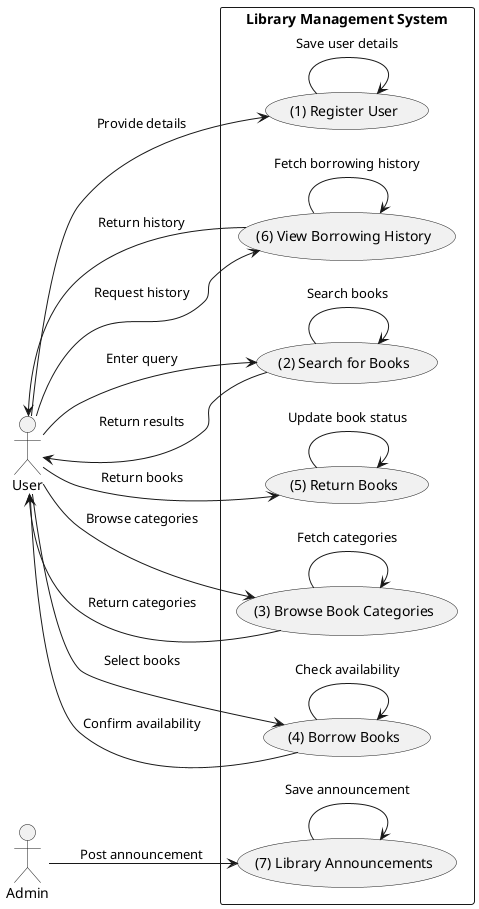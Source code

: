 @startuml
left to right direction

actor User
actor Admin

rectangle "Library Management System" {
    usecase "(1) Register User" as UC1
    usecase "(2) Search for Books" as UC2
    usecase "(3) Browse Book Categories" as UC3
    usecase "(4) Borrow Books" as UC4
    usecase "(5) Return Books" as UC5
    usecase "(6) View Borrowing History" as UC6
    usecase "(7) Library Announcements" as UC7
}

User --> UC1 : "Provide details"
UC1 --> UC1 : "Save user details"

User --> UC2 : "Enter query"
UC2 --> UC2 : "Search books"
UC2 --> User : "Return results"

User --> UC3 : "Browse categories"
UC3 --> UC3 : "Fetch categories"
UC3 --> User : "Return categories"

User --> UC4 : "Select books"
UC4 --> UC4 : "Check availability"
UC4 --> User : "Confirm availability"

User --> UC5 : "Return books"
UC5 --> UC5 : "Update book status"

User --> UC6 : "Request history"
UC6 --> UC6 : "Fetch borrowing history"
UC6 --> User : "Return history"

Admin --> UC7 : "Post announcement"
UC7 --> UC7 : "Save announcement"

@enduml

